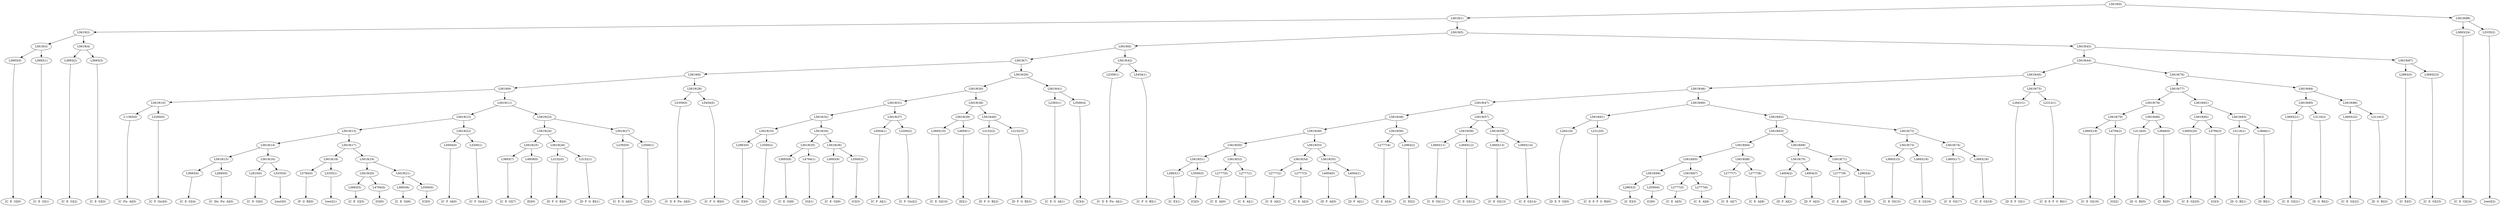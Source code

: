 digraph sample{
"L3693(0)"->"[C  E  G](0)"
"L3693(1)"->"[C  E  G](1)"
"L5619(3)"->"L3693(0)"
"L5619(3)"->"L3693(1)"
"L3693(2)"->"[C  E  G](2)"
"L3693(3)"->"[C  E  G](3)"
"L5619(4)"->"L3693(2)"
"L5619(4)"->"L3693(3)"
"L5619(2)"->"L5619(3)"
"L5619(2)"->"L5619(4)"
"L-1365(0)"->"[C  Fis  A](0)"
"L3200(0)"->"[C  F  Gis](0)"
"L5619(10)"->"L-1365(0)"
"L5619(10)"->"L3200(0)"
"L3693(4)"->"[C  E  G](4)"
"L2840(0)"->"[C  Dis  Fis  A](0)"
"L5619(15)"->"L3693(4)"
"L5619(15)"->"L2840(0)"
"L2610(0)"->"[C  D  G](0)"
"L3335(0)"->"[rest](0)"
"L5619(16)"->"L2610(0)"
"L5619(16)"->"L3335(0)"
"L5619(14)"->"L5619(15)"
"L5619(14)"->"L5619(16)"
"L3784(0)"->"[F  G  B](0)"
"L3335(1)"->"[rest](1)"
"L5619(18)"->"L3784(0)"
"L5619(18)"->"L3335(1)"
"L3693(5)"->"[C  E  G](5)"
"L4794(0)"->"[G](0)"
"L5619(20)"->"L3693(5)"
"L5619(20)"->"L4794(0)"
"L3693(6)"->"[C  E  G](6)"
"L3500(0)"->"[C](0)"
"L5619(21)"->"L3693(6)"
"L5619(21)"->"L3500(0)"
"L5619(19)"->"L5619(20)"
"L5619(19)"->"L5619(21)"
"L5619(17)"->"L5619(18)"
"L5619(17)"->"L5619(19)"
"L5619(13)"->"L5619(14)"
"L5619(13)"->"L5619(17)"
"L5004(0)"->"[C  F  A](0)"
"L3200(1)"->"[C  F  Gis](1)"
"L5619(22)"->"L5004(0)"
"L5619(22)"->"L3200(1)"
"L5619(12)"->"L5619(13)"
"L5619(12)"->"L5619(22)"
"L3693(7)"->"[C  E  G](7)"
"L4959(0)"->"[E](0)"
"L5619(25)"->"L3693(7)"
"L5619(25)"->"L4959(0)"
"L3152(0)"->"[D  F  G  B](0)"
"L3152(1)"->"[D  F  G  B](1)"
"L5619(26)"->"L3152(0)"
"L5619(26)"->"L3152(1)"
"L5619(24)"->"L5619(25)"
"L5619(24)"->"L5619(26)"
"L2393(0)"->"[C  E  G  A](0)"
"L3500(1)"->"[C](1)"
"L5619(27)"->"L2393(0)"
"L5619(27)"->"L3500(1)"
"L5619(23)"->"L5619(24)"
"L5619(23)"->"L5619(27)"
"L5619(11)"->"L5619(12)"
"L5619(11)"->"L5619(23)"
"L5619(9)"->"L5619(10)"
"L5619(9)"->"L5619(11)"
"L5359(0)"->"[C  D  E  Fis  A](0)"
"L5454(0)"->"[C  F  G  B](0)"
"L5619(28)"->"L5359(0)"
"L5619(28)"->"L5454(0)"
"L5619(8)"->"L5619(9)"
"L5619(8)"->"L5619(28)"
"L2963(0)"->"[C  E](0)"
"L3500(2)"->"[C](2)"
"L5619(33)"->"L2963(0)"
"L5619(33)"->"L3500(2)"
"L3693(8)"->"[C  E  G](8)"
"L4794(1)"->"[G](1)"
"L5619(35)"->"L3693(8)"
"L5619(35)"->"L4794(1)"
"L3693(9)"->"[C  E  G](9)"
"L3500(3)"->"[C](3)"
"L5619(36)"->"L3693(9)"
"L5619(36)"->"L3500(3)"
"L5619(34)"->"L5619(35)"
"L5619(34)"->"L5619(36)"
"L5619(32)"->"L5619(33)"
"L5619(32)"->"L5619(34)"
"L5004(1)"->"[C  F  A](1)"
"L3200(2)"->"[C  F  Gis](2)"
"L5619(37)"->"L5004(1)"
"L5619(37)"->"L3200(2)"
"L5619(31)"->"L5619(32)"
"L5619(31)"->"L5619(37)"
"L3693(10)"->"[C  E  G](10)"
"L4959(1)"->"[E](1)"
"L5619(39)"->"L3693(10)"
"L5619(39)"->"L4959(1)"
"L3152(2)"->"[D  F  G  B](2)"
"L3152(3)"->"[D  F  G  B](3)"
"L5619(40)"->"L3152(2)"
"L5619(40)"->"L3152(3)"
"L5619(38)"->"L5619(39)"
"L5619(38)"->"L5619(40)"
"L5619(30)"->"L5619(31)"
"L5619(30)"->"L5619(38)"
"L2393(1)"->"[C  E  G  A](1)"
"L3500(4)"->"[C](4)"
"L5619(41)"->"L2393(1)"
"L5619(41)"->"L3500(4)"
"L5619(29)"->"L5619(30)"
"L5619(29)"->"L5619(41)"
"L5619(7)"->"L5619(8)"
"L5619(7)"->"L5619(29)"
"L5359(1)"->"[C  D  E  Fis  A](1)"
"L5454(1)"->"[C  F  G  B](1)"
"L5619(42)"->"L5359(1)"
"L5619(42)"->"L5454(1)"
"L5619(6)"->"L5619(7)"
"L5619(6)"->"L5619(42)"
"L2963(1)"->"[C  E](1)"
"L3500(5)"->"[C](5)"
"L5619(51)"->"L2963(1)"
"L5619(51)"->"L3500(5)"
"L2777(0)"->"[C  E  A](0)"
"L2777(1)"->"[C  E  A](1)"
"L5619(52)"->"L2777(0)"
"L5619(52)"->"L2777(1)"
"L5619(50)"->"L5619(51)"
"L5619(50)"->"L5619(52)"
"L2777(2)"->"[C  E  A](2)"
"L2777(3)"->"[C  E  A](3)"
"L5619(54)"->"L2777(2)"
"L5619(54)"->"L2777(3)"
"L4004(0)"->"[D  F  A](0)"
"L4004(1)"->"[D  F  A](1)"
"L5619(55)"->"L4004(0)"
"L5619(55)"->"L4004(1)"
"L5619(53)"->"L5619(54)"
"L5619(53)"->"L5619(55)"
"L5619(49)"->"L5619(50)"
"L5619(49)"->"L5619(53)"
"L2777(4)"->"[C  E  A](4)"
"L2963(2)"->"[C  E](2)"
"L5619(56)"->"L2777(4)"
"L5619(56)"->"L2963(2)"
"L5619(48)"->"L5619(49)"
"L5619(48)"->"L5619(56)"
"L3693(11)"->"[C  E  G](11)"
"L3693(12)"->"[C  E  G](12)"
"L5619(58)"->"L3693(11)"
"L5619(58)"->"L3693(12)"
"L3693(13)"->"[C  E  G](13)"
"L3693(14)"->"[C  E  G](14)"
"L5619(59)"->"L3693(13)"
"L5619(59)"->"L3693(14)"
"L5619(57)"->"L5619(58)"
"L5619(57)"->"L5619(59)"
"L5619(47)"->"L5619(48)"
"L5619(47)"->"L5619(57)"
"L2641(0)"->"[D  E  F  G](0)"
"L2312(0)"->"[C  D  E  F  G  B](0)"
"L5619(61)"->"L2641(0)"
"L5619(61)"->"L2312(0)"
"L2963(3)"->"[C  E](3)"
"L3500(6)"->"[C](6)"
"L5619(66)"->"L2963(3)"
"L5619(66)"->"L3500(6)"
"L2777(5)"->"[C  E  A](5)"
"L2777(6)"->"[C  E  A](6)"
"L5619(67)"->"L2777(5)"
"L5619(67)"->"L2777(6)"
"L5619(65)"->"L5619(66)"
"L5619(65)"->"L5619(67)"
"L2777(7)"->"[C  E  A](7)"
"L2777(8)"->"[C  E  A](8)"
"L5619(68)"->"L2777(7)"
"L5619(68)"->"L2777(8)"
"L5619(64)"->"L5619(65)"
"L5619(64)"->"L5619(68)"
"L4004(2)"->"[D  F  A](2)"
"L4004(3)"->"[D  F  A](3)"
"L5619(70)"->"L4004(2)"
"L5619(70)"->"L4004(3)"
"L2777(9)"->"[C  E  A](9)"
"L2963(4)"->"[C  E](4)"
"L5619(71)"->"L2777(9)"
"L5619(71)"->"L2963(4)"
"L5619(69)"->"L5619(70)"
"L5619(69)"->"L5619(71)"
"L5619(63)"->"L5619(64)"
"L5619(63)"->"L5619(69)"
"L3693(15)"->"[C  E  G](15)"
"L3693(16)"->"[C  E  G](16)"
"L5619(73)"->"L3693(15)"
"L5619(73)"->"L3693(16)"
"L3693(17)"->"[C  E  G](17)"
"L3693(18)"->"[C  E  G](18)"
"L5619(74)"->"L3693(17)"
"L5619(74)"->"L3693(18)"
"L5619(72)"->"L5619(73)"
"L5619(72)"->"L5619(74)"
"L5619(62)"->"L5619(63)"
"L5619(62)"->"L5619(72)"
"L5619(60)"->"L5619(61)"
"L5619(60)"->"L5619(62)"
"L5619(46)"->"L5619(47)"
"L5619(46)"->"L5619(60)"
"L2641(1)"->"[D  E  F  G](1)"
"L2312(1)"->"[C  D  E  F  G  B](1)"
"L5619(75)"->"L2641(1)"
"L5619(75)"->"L2312(1)"
"L5619(45)"->"L5619(46)"
"L5619(45)"->"L5619(75)"
"L3693(19)"->"[C  E  G](19)"
"L4794(2)"->"[G](2)"
"L5619(79)"->"L3693(19)"
"L5619(79)"->"L4794(2)"
"L3116(0)"->"[D  G  B](0)"
"L3846(0)"->"[D  B](0)"
"L5619(80)"->"L3116(0)"
"L5619(80)"->"L3846(0)"
"L5619(78)"->"L5619(79)"
"L5619(78)"->"L5619(80)"
"L3693(20)"->"[C  E  G](20)"
"L4794(3)"->"[G](3)"
"L5619(82)"->"L3693(20)"
"L5619(82)"->"L4794(3)"
"L3116(1)"->"[D  G  B](1)"
"L3846(1)"->"[D  B](1)"
"L5619(83)"->"L3116(1)"
"L5619(83)"->"L3846(1)"
"L5619(81)"->"L5619(82)"
"L5619(81)"->"L5619(83)"
"L5619(77)"->"L5619(78)"
"L5619(77)"->"L5619(81)"
"L3693(21)"->"[C  E  G](21)"
"L3116(2)"->"[D  G  B](2)"
"L5619(85)"->"L3693(21)"
"L5619(85)"->"L3116(2)"
"L3693(22)"->"[C  E  G](22)"
"L3116(3)"->"[D  G  B](3)"
"L5619(86)"->"L3693(22)"
"L5619(86)"->"L3116(3)"
"L5619(84)"->"L5619(85)"
"L5619(84)"->"L5619(86)"
"L5619(76)"->"L5619(77)"
"L5619(76)"->"L5619(84)"
"L5619(44)"->"L5619(45)"
"L5619(44)"->"L5619(76)"
"L2963(5)"->"[C  E](5)"
"L3693(23)"->"[C  E  G](23)"
"L5619(87)"->"L2963(5)"
"L5619(87)"->"L3693(23)"
"L5619(43)"->"L5619(44)"
"L5619(43)"->"L5619(87)"
"L5619(5)"->"L5619(6)"
"L5619(5)"->"L5619(43)"
"L5619(1)"->"L5619(2)"
"L5619(1)"->"L5619(5)"
"L3693(24)"->"[C  E  G](24)"
"L3335(2)"->"[rest](2)"
"L5619(88)"->"L3693(24)"
"L5619(88)"->"L3335(2)"
"L5619(0)"->"L5619(1)"
"L5619(0)"->"L5619(88)"
{rank = min; "L5619(0)"}
{rank = same; "L5619(1)"; "L5619(88)";}
{rank = same; "L5619(2)"; "L5619(5)"; "L3693(24)"; "L3335(2)";}
{rank = same; "L5619(3)"; "L5619(4)"; "L5619(6)"; "L5619(43)";}
{rank = same; "L3693(0)"; "L3693(1)"; "L3693(2)"; "L3693(3)"; "L5619(7)"; "L5619(42)"; "L5619(44)"; "L5619(87)";}
{rank = same; "L5619(8)"; "L5619(29)"; "L5359(1)"; "L5454(1)"; "L5619(45)"; "L5619(76)"; "L2963(5)"; "L3693(23)";}
{rank = same; "L5619(9)"; "L5619(28)"; "L5619(30)"; "L5619(41)"; "L5619(46)"; "L5619(75)"; "L5619(77)"; "L5619(84)";}
{rank = same; "L5619(10)"; "L5619(11)"; "L5359(0)"; "L5454(0)"; "L5619(31)"; "L5619(38)"; "L2393(1)"; "L3500(4)"; "L5619(47)"; "L5619(60)"; "L2641(1)"; "L2312(1)"; "L5619(78)"; "L5619(81)"; "L5619(85)"; "L5619(86)";}
{rank = same; "L-1365(0)"; "L3200(0)"; "L5619(12)"; "L5619(23)"; "L5619(32)"; "L5619(37)"; "L5619(39)"; "L5619(40)"; "L5619(48)"; "L5619(57)"; "L5619(61)"; "L5619(62)"; "L5619(79)"; "L5619(80)"; "L5619(82)"; "L5619(83)"; "L3693(21)"; "L3116(2)"; "L3693(22)"; "L3116(3)";}
{rank = same; "L5619(13)"; "L5619(22)"; "L5619(24)"; "L5619(27)"; "L5619(33)"; "L5619(34)"; "L5004(1)"; "L3200(2)"; "L3693(10)"; "L4959(1)"; "L3152(2)"; "L3152(3)"; "L5619(49)"; "L5619(56)"; "L5619(58)"; "L5619(59)"; "L2641(0)"; "L2312(0)"; "L5619(63)"; "L5619(72)"; "L3693(19)"; "L4794(2)"; "L3116(0)"; "L3846(0)"; "L3693(20)"; "L4794(3)"; "L3116(1)"; "L3846(1)";}
{rank = same; "L5619(14)"; "L5619(17)"; "L5004(0)"; "L3200(1)"; "L5619(25)"; "L5619(26)"; "L2393(0)"; "L3500(1)"; "L2963(0)"; "L3500(2)"; "L5619(35)"; "L5619(36)"; "L5619(50)"; "L5619(53)"; "L2777(4)"; "L2963(2)"; "L3693(11)"; "L3693(12)"; "L3693(13)"; "L3693(14)"; "L5619(64)"; "L5619(69)"; "L5619(73)"; "L5619(74)";}
{rank = same; "L5619(15)"; "L5619(16)"; "L5619(18)"; "L5619(19)"; "L3693(7)"; "L4959(0)"; "L3152(0)"; "L3152(1)"; "L3693(8)"; "L4794(1)"; "L3693(9)"; "L3500(3)"; "L5619(51)"; "L5619(52)"; "L5619(54)"; "L5619(55)"; "L5619(65)"; "L5619(68)"; "L5619(70)"; "L5619(71)"; "L3693(15)"; "L3693(16)"; "L3693(17)"; "L3693(18)";}
{rank = same; "L3693(4)"; "L2840(0)"; "L2610(0)"; "L3335(0)"; "L3784(0)"; "L3335(1)"; "L5619(20)"; "L5619(21)"; "L2963(1)"; "L3500(5)"; "L2777(0)"; "L2777(1)"; "L2777(2)"; "L2777(3)"; "L4004(0)"; "L4004(1)"; "L5619(66)"; "L5619(67)"; "L2777(7)"; "L2777(8)"; "L4004(2)"; "L4004(3)"; "L2777(9)"; "L2963(4)";}
{rank = same; "L3693(5)"; "L4794(0)"; "L3693(6)"; "L3500(0)"; "L2963(3)"; "L3500(6)"; "L2777(5)"; "L2777(6)";}
{rank = max; "[C  D  E  F  G  B](0)"; "[C  D  E  F  G  B](1)"; "[C  D  E  Fis  A](0)"; "[C  D  E  Fis  A](1)"; "[C  D  G](0)"; "[C  Dis  Fis  A](0)"; "[C  E  A](0)"; "[C  E  A](1)"; "[C  E  A](2)"; "[C  E  A](3)"; "[C  E  A](4)"; "[C  E  A](5)"; "[C  E  A](6)"; "[C  E  A](7)"; "[C  E  A](8)"; "[C  E  A](9)"; "[C  E  G  A](0)"; "[C  E  G  A](1)"; "[C  E  G](0)"; "[C  E  G](1)"; "[C  E  G](10)"; "[C  E  G](11)"; "[C  E  G](12)"; "[C  E  G](13)"; "[C  E  G](14)"; "[C  E  G](15)"; "[C  E  G](16)"; "[C  E  G](17)"; "[C  E  G](18)"; "[C  E  G](19)"; "[C  E  G](2)"; "[C  E  G](20)"; "[C  E  G](21)"; "[C  E  G](22)"; "[C  E  G](23)"; "[C  E  G](24)"; "[C  E  G](3)"; "[C  E  G](4)"; "[C  E  G](5)"; "[C  E  G](6)"; "[C  E  G](7)"; "[C  E  G](8)"; "[C  E  G](9)"; "[C  E](0)"; "[C  E](1)"; "[C  E](2)"; "[C  E](3)"; "[C  E](4)"; "[C  E](5)"; "[C  F  A](0)"; "[C  F  A](1)"; "[C  F  G  B](0)"; "[C  F  G  B](1)"; "[C  F  Gis](0)"; "[C  F  Gis](1)"; "[C  F  Gis](2)"; "[C  Fis  A](0)"; "[C](0)"; "[C](1)"; "[C](2)"; "[C](3)"; "[C](4)"; "[C](5)"; "[C](6)"; "[D  B](0)"; "[D  B](1)"; "[D  E  F  G](0)"; "[D  E  F  G](1)"; "[D  F  A](0)"; "[D  F  A](1)"; "[D  F  A](2)"; "[D  F  A](3)"; "[D  F  G  B](0)"; "[D  F  G  B](1)"; "[D  F  G  B](2)"; "[D  F  G  B](3)"; "[D  G  B](0)"; "[D  G  B](1)"; "[D  G  B](2)"; "[D  G  B](3)"; "[E](0)"; "[E](1)"; "[F  G  B](0)"; "[G](0)"; "[G](1)"; "[G](2)"; "[G](3)"; "[rest](0)"; "[rest](1)"; "[rest](2)";}
}